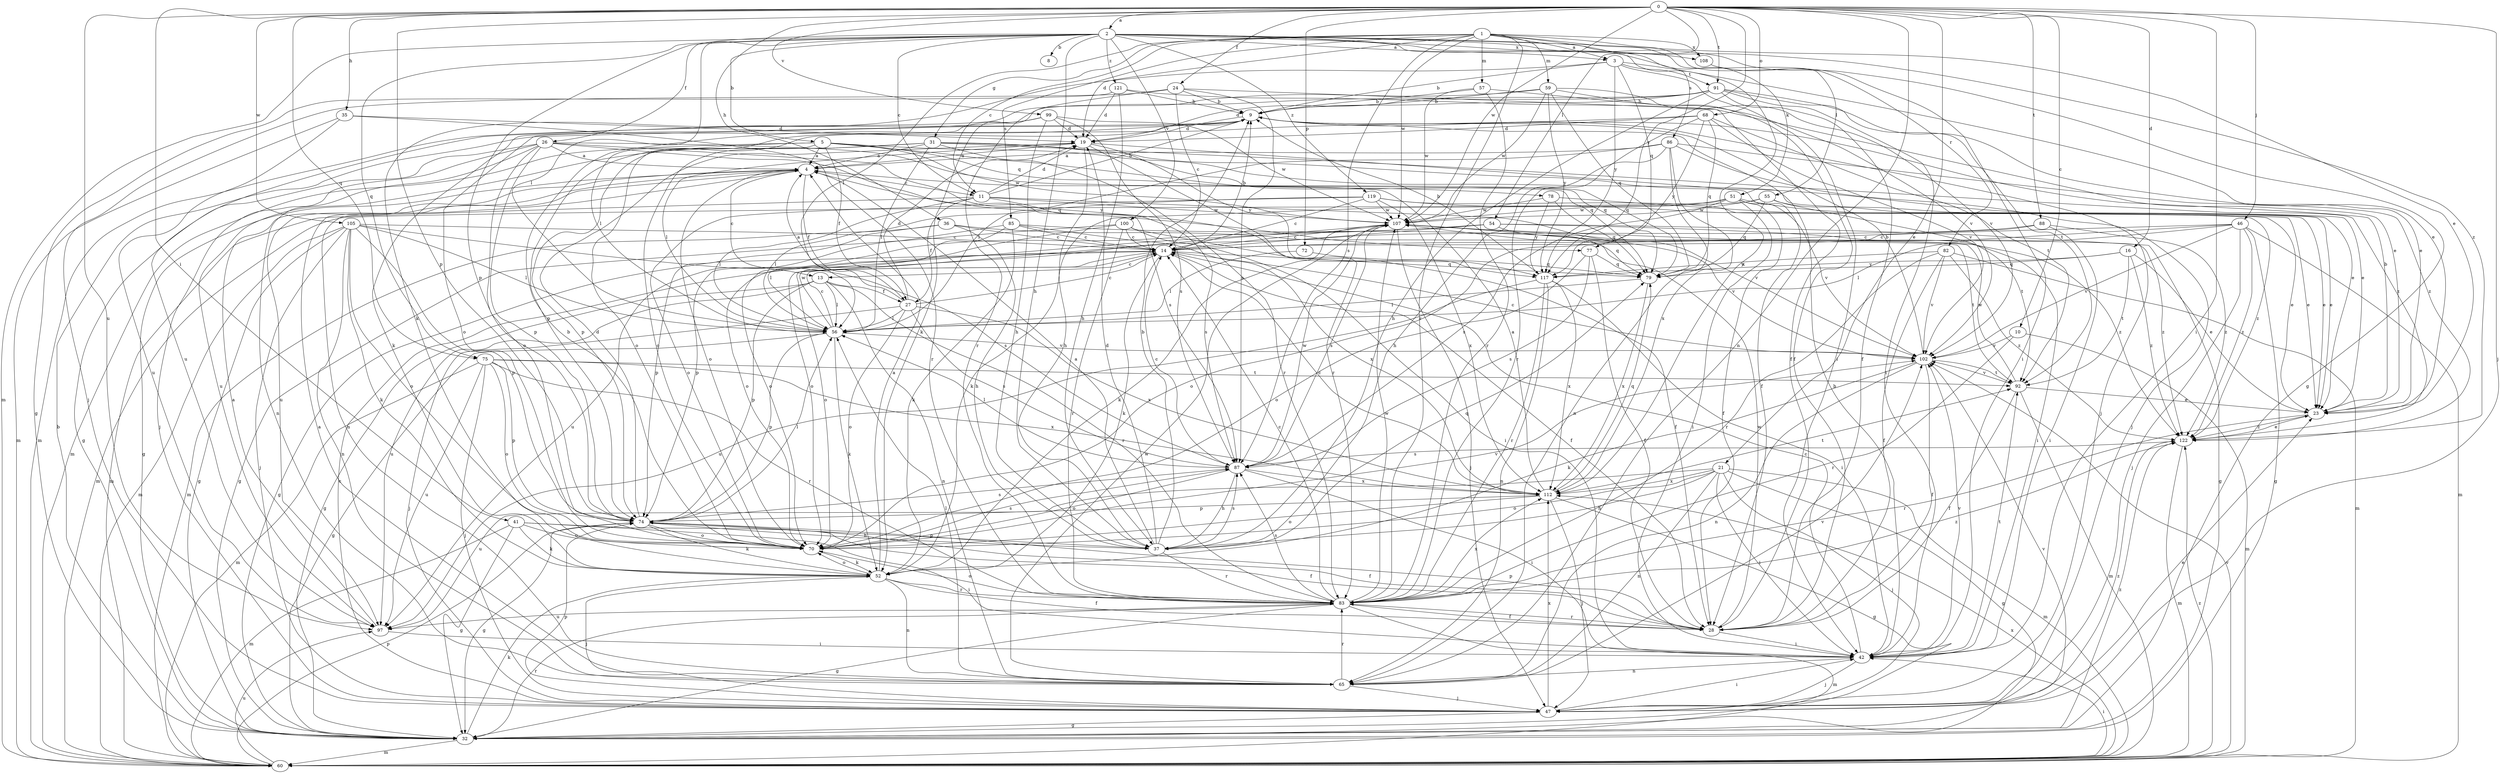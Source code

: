 strict digraph  {
0;
1;
2;
3;
4;
5;
8;
9;
10;
11;
13;
14;
16;
19;
21;
23;
24;
26;
27;
28;
31;
32;
35;
36;
37;
41;
42;
46;
47;
51;
52;
54;
55;
56;
57;
59;
60;
65;
68;
70;
72;
74;
75;
77;
78;
79;
82;
83;
85;
86;
87;
88;
91;
92;
97;
99;
100;
102;
105;
107;
108;
112;
117;
119;
121;
122;
0 -> 2  [label=a];
0 -> 10  [label=c];
0 -> 16  [label=d];
0 -> 21  [label=e];
0 -> 24  [label=f];
0 -> 35  [label=h];
0 -> 36  [label=h];
0 -> 41  [label=i];
0 -> 42  [label=i];
0 -> 46  [label=j];
0 -> 47  [label=j];
0 -> 54  [label=l];
0 -> 65  [label=n];
0 -> 68  [label=o];
0 -> 72  [label=p];
0 -> 74  [label=p];
0 -> 75  [label=q];
0 -> 88  [label=t];
0 -> 91  [label=t];
0 -> 97  [label=u];
0 -> 99  [label=v];
0 -> 105  [label=w];
0 -> 107  [label=w];
0 -> 117  [label=y];
1 -> 3  [label=a];
1 -> 11  [label=c];
1 -> 19  [label=d];
1 -> 31  [label=g];
1 -> 55  [label=l];
1 -> 56  [label=l];
1 -> 57  [label=m];
1 -> 59  [label=m];
1 -> 82  [label=r];
1 -> 83  [label=r];
1 -> 85  [label=s];
1 -> 86  [label=s];
1 -> 87  [label=s];
1 -> 107  [label=w];
1 -> 108  [label=x];
2 -> 3  [label=a];
2 -> 5  [label=b];
2 -> 8  [label=b];
2 -> 11  [label=c];
2 -> 23  [label=e];
2 -> 26  [label=f];
2 -> 32  [label=g];
2 -> 37  [label=h];
2 -> 51  [label=k];
2 -> 56  [label=l];
2 -> 60  [label=m];
2 -> 74  [label=p];
2 -> 75  [label=q];
2 -> 100  [label=v];
2 -> 108  [label=x];
2 -> 112  [label=x];
2 -> 119  [label=z];
2 -> 121  [label=z];
2 -> 122  [label=z];
3 -> 9  [label=b];
3 -> 23  [label=e];
3 -> 42  [label=i];
3 -> 52  [label=k];
3 -> 77  [label=q];
3 -> 91  [label=t];
3 -> 117  [label=y];
4 -> 11  [label=c];
4 -> 13  [label=c];
4 -> 27  [label=f];
4 -> 32  [label=g];
4 -> 65  [label=n];
4 -> 70  [label=o];
4 -> 77  [label=q];
4 -> 97  [label=u];
5 -> 4  [label=a];
5 -> 23  [label=e];
5 -> 27  [label=f];
5 -> 60  [label=m];
5 -> 70  [label=o];
5 -> 78  [label=q];
5 -> 79  [label=q];
5 -> 97  [label=u];
5 -> 107  [label=w];
9 -> 19  [label=d];
9 -> 47  [label=j];
9 -> 56  [label=l];
9 -> 60  [label=m];
10 -> 60  [label=m];
10 -> 83  [label=r];
10 -> 102  [label=v];
11 -> 9  [label=b];
11 -> 19  [label=d];
11 -> 27  [label=f];
11 -> 56  [label=l];
11 -> 60  [label=m];
11 -> 87  [label=s];
11 -> 102  [label=v];
11 -> 107  [label=w];
13 -> 27  [label=f];
13 -> 32  [label=g];
13 -> 56  [label=l];
13 -> 65  [label=n];
13 -> 74  [label=p];
13 -> 83  [label=r];
13 -> 97  [label=u];
14 -> 9  [label=b];
14 -> 13  [label=c];
14 -> 28  [label=f];
14 -> 32  [label=g];
14 -> 52  [label=k];
14 -> 70  [label=o];
14 -> 79  [label=q];
16 -> 23  [label=e];
16 -> 79  [label=q];
16 -> 92  [label=t];
16 -> 117  [label=y];
16 -> 122  [label=z];
19 -> 4  [label=a];
19 -> 28  [label=f];
19 -> 37  [label=h];
19 -> 56  [label=l];
19 -> 83  [label=r];
19 -> 117  [label=y];
21 -> 32  [label=g];
21 -> 37  [label=h];
21 -> 42  [label=i];
21 -> 47  [label=j];
21 -> 60  [label=m];
21 -> 65  [label=n];
21 -> 70  [label=o];
21 -> 97  [label=u];
21 -> 112  [label=x];
23 -> 9  [label=b];
23 -> 83  [label=r];
23 -> 122  [label=z];
24 -> 9  [label=b];
24 -> 14  [label=c];
24 -> 28  [label=f];
24 -> 47  [label=j];
24 -> 83  [label=r];
24 -> 87  [label=s];
26 -> 4  [label=a];
26 -> 32  [label=g];
26 -> 47  [label=j];
26 -> 65  [label=n];
26 -> 70  [label=o];
26 -> 74  [label=p];
26 -> 79  [label=q];
26 -> 87  [label=s];
26 -> 117  [label=y];
27 -> 4  [label=a];
27 -> 14  [label=c];
27 -> 19  [label=d];
27 -> 47  [label=j];
27 -> 56  [label=l];
27 -> 70  [label=o];
27 -> 87  [label=s];
27 -> 112  [label=x];
28 -> 42  [label=i];
28 -> 74  [label=p];
28 -> 83  [label=r];
28 -> 107  [label=w];
31 -> 4  [label=a];
31 -> 23  [label=e];
31 -> 56  [label=l];
31 -> 70  [label=o];
31 -> 74  [label=p];
31 -> 79  [label=q];
31 -> 83  [label=r];
31 -> 122  [label=z];
32 -> 9  [label=b];
32 -> 52  [label=k];
32 -> 60  [label=m];
32 -> 83  [label=r];
32 -> 102  [label=v];
32 -> 122  [label=z];
35 -> 19  [label=d];
35 -> 60  [label=m];
35 -> 83  [label=r];
35 -> 97  [label=u];
36 -> 14  [label=c];
36 -> 37  [label=h];
36 -> 60  [label=m];
36 -> 74  [label=p];
36 -> 92  [label=t];
37 -> 4  [label=a];
37 -> 9  [label=b];
37 -> 19  [label=d];
37 -> 74  [label=p];
37 -> 79  [label=q];
37 -> 83  [label=r];
37 -> 87  [label=s];
41 -> 28  [label=f];
41 -> 32  [label=g];
41 -> 42  [label=i];
41 -> 52  [label=k];
41 -> 60  [label=m];
41 -> 70  [label=o];
42 -> 9  [label=b];
42 -> 14  [label=c];
42 -> 47  [label=j];
42 -> 65  [label=n];
42 -> 92  [label=t];
42 -> 102  [label=v];
46 -> 14  [label=c];
46 -> 32  [label=g];
46 -> 47  [label=j];
46 -> 56  [label=l];
46 -> 60  [label=m];
46 -> 70  [label=o];
46 -> 102  [label=v];
46 -> 122  [label=z];
47 -> 14  [label=c];
47 -> 23  [label=e];
47 -> 32  [label=g];
47 -> 42  [label=i];
47 -> 74  [label=p];
47 -> 112  [label=x];
47 -> 122  [label=z];
51 -> 23  [label=e];
51 -> 28  [label=f];
51 -> 42  [label=i];
51 -> 60  [label=m];
51 -> 87  [label=s];
51 -> 102  [label=v];
51 -> 107  [label=w];
52 -> 4  [label=a];
52 -> 28  [label=f];
52 -> 47  [label=j];
52 -> 65  [label=n];
52 -> 70  [label=o];
52 -> 83  [label=r];
54 -> 14  [label=c];
54 -> 32  [label=g];
54 -> 42  [label=i];
54 -> 70  [label=o];
54 -> 74  [label=p];
54 -> 79  [label=q];
55 -> 23  [label=e];
55 -> 52  [label=k];
55 -> 79  [label=q];
55 -> 92  [label=t];
55 -> 107  [label=w];
56 -> 14  [label=c];
56 -> 32  [label=g];
56 -> 52  [label=k];
56 -> 74  [label=p];
56 -> 102  [label=v];
56 -> 107  [label=w];
57 -> 9  [label=b];
57 -> 83  [label=r];
57 -> 102  [label=v];
57 -> 107  [label=w];
59 -> 9  [label=b];
59 -> 28  [label=f];
59 -> 79  [label=q];
59 -> 97  [label=u];
59 -> 102  [label=v];
59 -> 107  [label=w];
59 -> 117  [label=y];
60 -> 42  [label=i];
60 -> 74  [label=p];
60 -> 97  [label=u];
60 -> 102  [label=v];
60 -> 112  [label=x];
60 -> 122  [label=z];
65 -> 4  [label=a];
65 -> 47  [label=j];
65 -> 56  [label=l];
65 -> 83  [label=r];
65 -> 102  [label=v];
65 -> 107  [label=w];
68 -> 19  [label=d];
68 -> 74  [label=p];
68 -> 79  [label=q];
68 -> 83  [label=r];
68 -> 92  [label=t];
68 -> 102  [label=v];
68 -> 117  [label=y];
70 -> 9  [label=b];
70 -> 52  [label=k];
70 -> 87  [label=s];
70 -> 102  [label=v];
72 -> 56  [label=l];
72 -> 79  [label=q];
74 -> 19  [label=d];
74 -> 28  [label=f];
74 -> 32  [label=g];
74 -> 37  [label=h];
74 -> 52  [label=k];
74 -> 56  [label=l];
74 -> 70  [label=o];
74 -> 87  [label=s];
75 -> 47  [label=j];
75 -> 60  [label=m];
75 -> 70  [label=o];
75 -> 74  [label=p];
75 -> 83  [label=r];
75 -> 92  [label=t];
75 -> 97  [label=u];
75 -> 112  [label=x];
77 -> 28  [label=f];
77 -> 70  [label=o];
77 -> 79  [label=q];
77 -> 87  [label=s];
78 -> 23  [label=e];
78 -> 79  [label=q];
78 -> 107  [label=w];
78 -> 117  [label=y];
79 -> 56  [label=l];
79 -> 112  [label=x];
82 -> 28  [label=f];
82 -> 60  [label=m];
82 -> 83  [label=r];
82 -> 102  [label=v];
82 -> 117  [label=y];
82 -> 122  [label=z];
83 -> 14  [label=c];
83 -> 28  [label=f];
83 -> 32  [label=g];
83 -> 60  [label=m];
83 -> 70  [label=o];
83 -> 87  [label=s];
83 -> 97  [label=u];
83 -> 107  [label=w];
83 -> 112  [label=x];
83 -> 122  [label=z];
85 -> 14  [label=c];
85 -> 52  [label=k];
85 -> 70  [label=o];
85 -> 97  [label=u];
85 -> 112  [label=x];
85 -> 122  [label=z];
86 -> 4  [label=a];
86 -> 37  [label=h];
86 -> 47  [label=j];
86 -> 56  [label=l];
86 -> 65  [label=n];
86 -> 112  [label=x];
86 -> 122  [label=z];
87 -> 14  [label=c];
87 -> 37  [label=h];
87 -> 42  [label=i];
87 -> 56  [label=l];
87 -> 70  [label=o];
87 -> 107  [label=w];
87 -> 112  [label=x];
88 -> 14  [label=c];
88 -> 42  [label=i];
88 -> 70  [label=o];
88 -> 122  [label=z];
91 -> 9  [label=b];
91 -> 19  [label=d];
91 -> 23  [label=e];
91 -> 28  [label=f];
91 -> 37  [label=h];
91 -> 42  [label=i];
91 -> 52  [label=k];
91 -> 92  [label=t];
92 -> 23  [label=e];
92 -> 28  [label=f];
92 -> 60  [label=m];
92 -> 102  [label=v];
92 -> 107  [label=w];
97 -> 4  [label=a];
97 -> 42  [label=i];
99 -> 19  [label=d];
99 -> 37  [label=h];
99 -> 52  [label=k];
99 -> 70  [label=o];
99 -> 87  [label=s];
99 -> 107  [label=w];
100 -> 14  [label=c];
100 -> 28  [label=f];
100 -> 32  [label=g];
100 -> 42  [label=i];
100 -> 56  [label=l];
100 -> 83  [label=r];
102 -> 9  [label=b];
102 -> 14  [label=c];
102 -> 28  [label=f];
102 -> 52  [label=k];
102 -> 65  [label=n];
102 -> 92  [label=t];
105 -> 14  [label=c];
105 -> 32  [label=g];
105 -> 47  [label=j];
105 -> 52  [label=k];
105 -> 56  [label=l];
105 -> 60  [label=m];
105 -> 65  [label=n];
105 -> 70  [label=o];
105 -> 74  [label=p];
105 -> 87  [label=s];
107 -> 14  [label=c];
107 -> 47  [label=j];
107 -> 52  [label=k];
107 -> 87  [label=s];
107 -> 102  [label=v];
107 -> 122  [label=z];
108 -> 42  [label=i];
112 -> 4  [label=a];
112 -> 14  [label=c];
112 -> 32  [label=g];
112 -> 47  [label=j];
112 -> 70  [label=o];
112 -> 74  [label=p];
112 -> 79  [label=q];
112 -> 92  [label=t];
117 -> 9  [label=b];
117 -> 42  [label=i];
117 -> 65  [label=n];
117 -> 83  [label=r];
117 -> 97  [label=u];
117 -> 112  [label=x];
119 -> 14  [label=c];
119 -> 23  [label=e];
119 -> 56  [label=l];
119 -> 70  [label=o];
119 -> 107  [label=w];
119 -> 112  [label=x];
119 -> 122  [label=z];
121 -> 9  [label=b];
121 -> 19  [label=d];
121 -> 23  [label=e];
121 -> 32  [label=g];
121 -> 37  [label=h];
122 -> 23  [label=e];
122 -> 60  [label=m];
122 -> 87  [label=s];
}
